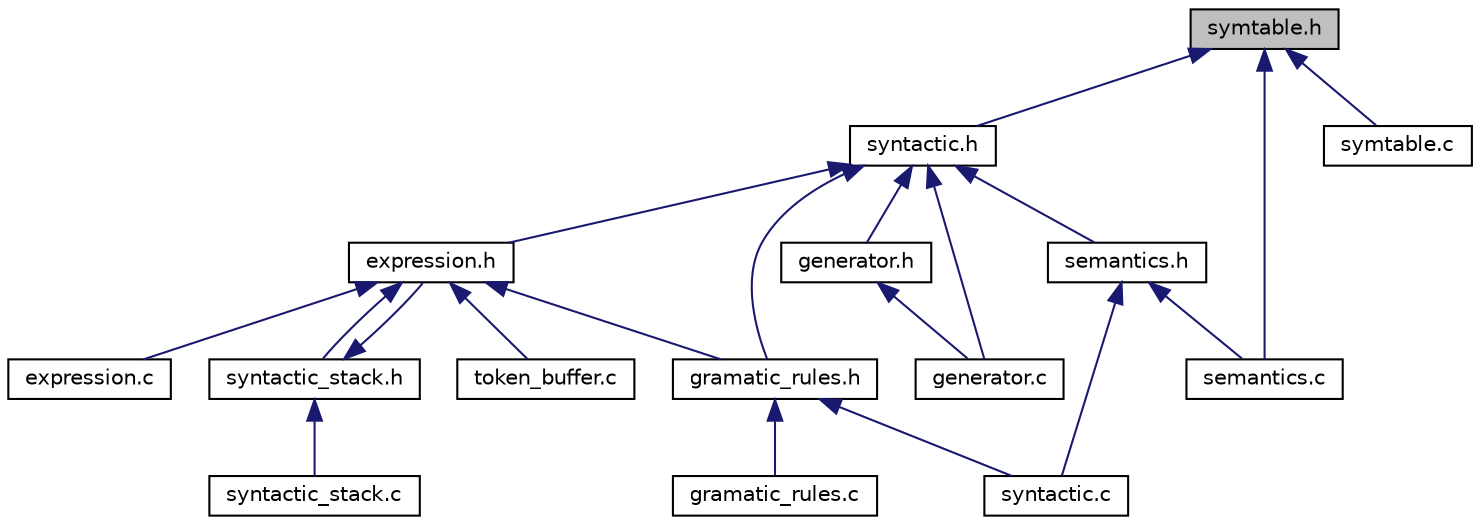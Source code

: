 digraph "symtable.h"
{
 // LATEX_PDF_SIZE
  edge [fontname="Helvetica",fontsize="10",labelfontname="Helvetica",labelfontsize="10"];
  node [fontname="Helvetica",fontsize="10",shape=record];
  Node1 [label="symtable.h",height=0.2,width=0.4,color="black", fillcolor="grey75", style="filled", fontcolor="black",tooltip="Implementation of symtable."];
  Node1 -> Node2 [dir="back",color="midnightblue",fontsize="10",style="solid",fontname="Helvetica"];
  Node2 [label="syntactic.h",height=0.2,width=0.4,color="black", fillcolor="white", style="filled",URL="$syntactic_8h.html",tooltip="Implementation of syntactic analysand."];
  Node2 -> Node3 [dir="back",color="midnightblue",fontsize="10",style="solid",fontname="Helvetica"];
  Node3 [label="expression.h",height=0.2,width=0.4,color="black", fillcolor="white", style="filled",URL="$expression_8h.html",tooltip="Library for lexical analysis."];
  Node3 -> Node4 [dir="back",color="midnightblue",fontsize="10",style="solid",fontname="Helvetica"];
  Node4 [label="expression.c",height=0.2,width=0.4,color="black", fillcolor="white", style="filled",URL="$expression_8c.html",tooltip="functions for syntactic analyse."];
  Node3 -> Node5 [dir="back",color="midnightblue",fontsize="10",style="solid",fontname="Helvetica"];
  Node5 [label="syntactic_stack.h",height=0.2,width=0.4,color="black", fillcolor="white", style="filled",URL="$syntactic__stack_8h.html",tooltip="Library for stack, which is used in syntactic bottom-up analysis. For maintain structures dynamic fea..."];
  Node5 -> Node3 [dir="back",color="midnightblue",fontsize="10",style="solid",fontname="Helvetica"];
  Node5 -> Node6 [dir="back",color="midnightblue",fontsize="10",style="solid",fontname="Helvetica"];
  Node6 [label="syntactic_stack.c",height=0.2,width=0.4,color="black", fillcolor="white", style="filled",URL="$syntactic__stack_8c.html",tooltip="Implementation of stack, which is used in syntactic bottom-up analysis. For maintain structures dynam..."];
  Node3 -> Node7 [dir="back",color="midnightblue",fontsize="10",style="solid",fontname="Helvetica"];
  Node7 [label="gramatic_rules.h",height=0.2,width=0.4,color="black", fillcolor="white", style="filled",URL="$gramatic__rules_8h.html",tooltip="functions for syntactic analyse."];
  Node7 -> Node8 [dir="back",color="midnightblue",fontsize="10",style="solid",fontname="Helvetica"];
  Node8 [label="gramatic_rules.c",height=0.2,width=0.4,color="black", fillcolor="white", style="filled",URL="$gramatic__rules_8c.html",tooltip="library for syntactic analyse."];
  Node7 -> Node9 [dir="back",color="midnightblue",fontsize="10",style="solid",fontname="Helvetica"];
  Node9 [label="syntactic.c",height=0.2,width=0.4,color="black", fillcolor="white", style="filled",URL="$syntactic_8c.html",tooltip="Implementation of syntactic analysand."];
  Node3 -> Node10 [dir="back",color="midnightblue",fontsize="10",style="solid",fontname="Helvetica"];
  Node10 [label="token_buffer.c",height=0.2,width=0.4,color="black", fillcolor="white", style="filled",URL="$token__buffer_8c.html",tooltip="Implementation of supportive data structure Token_buffer for syntactic analysis."];
  Node2 -> Node11 [dir="back",color="midnightblue",fontsize="10",style="solid",fontname="Helvetica"];
  Node11 [label="generator.h",height=0.2,width=0.4,color="black", fillcolor="white", style="filled",URL="$generator_8h.html",tooltip="Code generator library."];
  Node11 -> Node12 [dir="back",color="midnightblue",fontsize="10",style="solid",fontname="Helvetica"];
  Node12 [label="generator.c",height=0.2,width=0.4,color="black", fillcolor="white", style="filled",URL="$generator_8c.html",tooltip="Code generator implementation."];
  Node2 -> Node12 [dir="back",color="midnightblue",fontsize="10",style="solid",fontname="Helvetica"];
  Node2 -> Node7 [dir="back",color="midnightblue",fontsize="10",style="solid",fontname="Helvetica"];
  Node2 -> Node13 [dir="back",color="midnightblue",fontsize="10",style="solid",fontname="Helvetica"];
  Node13 [label="semantics.h",height=0.2,width=0.4,color="black", fillcolor="white", style="filled",URL="$semantics_8h.html",tooltip="Implementation of semantics."];
  Node13 -> Node14 [dir="back",color="midnightblue",fontsize="10",style="solid",fontname="Helvetica"];
  Node14 [label="semantics.c",height=0.2,width=0.4,color="black", fillcolor="white", style="filled",URL="$semantics_8c.html",tooltip="Implementation of semantics."];
  Node13 -> Node9 [dir="back",color="midnightblue",fontsize="10",style="solid",fontname="Helvetica"];
  Node1 -> Node14 [dir="back",color="midnightblue",fontsize="10",style="solid",fontname="Helvetica"];
  Node1 -> Node15 [dir="back",color="midnightblue",fontsize="10",style="solid",fontname="Helvetica"];
  Node15 [label="symtable.c",height=0.2,width=0.4,color="black", fillcolor="white", style="filled",URL="$symtable_8c.html",tooltip="Implementation of symtable."];
}
